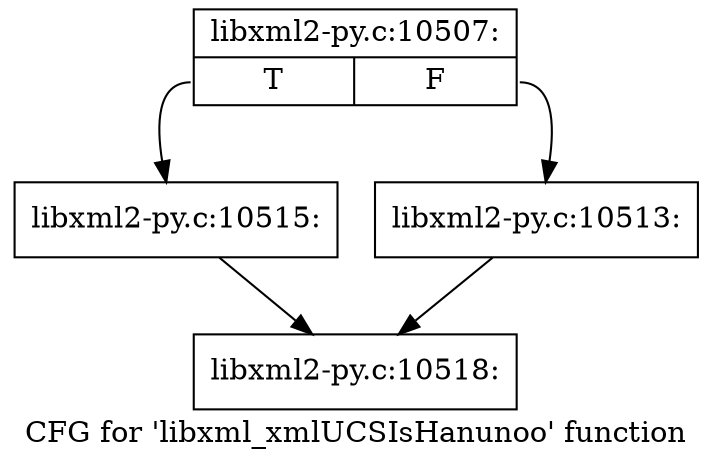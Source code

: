 digraph "CFG for 'libxml_xmlUCSIsHanunoo' function" {
	label="CFG for 'libxml_xmlUCSIsHanunoo' function";

	Node0x45e3290 [shape=record,label="{libxml2-py.c:10507:|{<s0>T|<s1>F}}"];
	Node0x45e3290:s0 -> Node0x45e42c0;
	Node0x45e3290:s1 -> Node0x45e4270;
	Node0x45e4270 [shape=record,label="{libxml2-py.c:10513:}"];
	Node0x45e4270 -> Node0x45e2b20;
	Node0x45e42c0 [shape=record,label="{libxml2-py.c:10515:}"];
	Node0x45e42c0 -> Node0x45e2b20;
	Node0x45e2b20 [shape=record,label="{libxml2-py.c:10518:}"];
}
